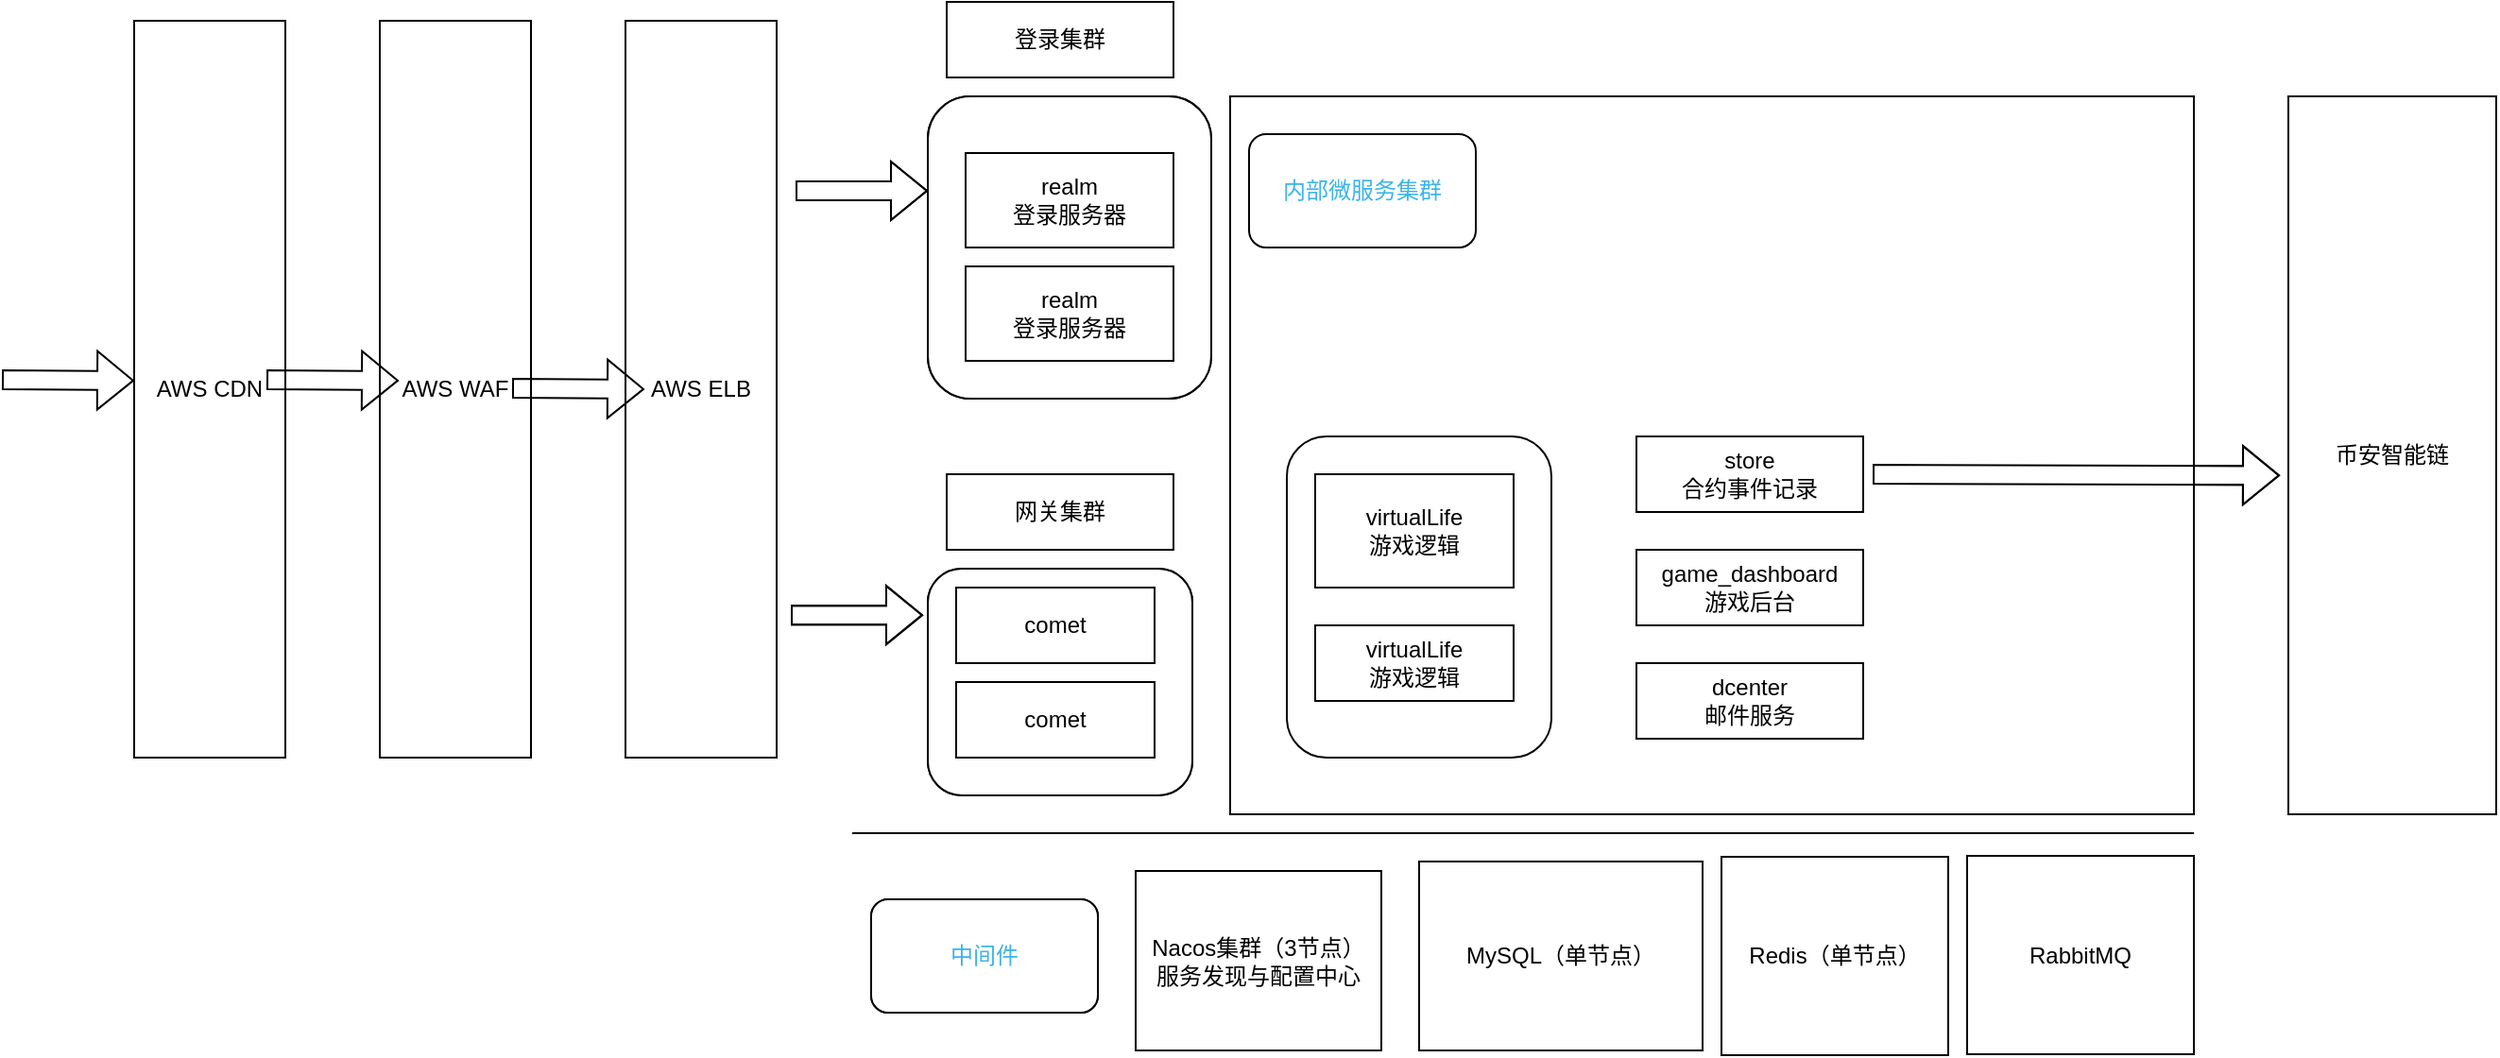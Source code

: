 <mxfile version="21.2.1" type="github">
  <diagram name="第 1 页" id="mnbAo52HXt2Mq754c5h-">
    <mxGraphModel dx="2021" dy="677" grid="1" gridSize="10" guides="1" tooltips="1" connect="1" arrows="1" fold="1" page="1" pageScale="1" pageWidth="827" pageHeight="1169" math="0" shadow="0">
      <root>
        <mxCell id="0" />
        <mxCell id="1" parent="0" />
        <mxCell id="G5Z3E-KPkCmhoGa5PnVb-34" value="" style="rounded=0;whiteSpace=wrap;html=1;" parent="1" vertex="1">
          <mxGeometry x="360" y="130" width="510" height="380" as="geometry" />
        </mxCell>
        <mxCell id="G5Z3E-KPkCmhoGa5PnVb-3" value="" style="rounded=1;whiteSpace=wrap;html=1;" parent="1" vertex="1">
          <mxGeometry x="200" y="130" width="150" height="160" as="geometry" />
        </mxCell>
        <mxCell id="G5Z3E-KPkCmhoGa5PnVb-1" value="realm&lt;br&gt;登录服务器&lt;br&gt;" style="rounded=0;whiteSpace=wrap;html=1;" parent="1" vertex="1">
          <mxGeometry x="220" y="160" width="110" height="50" as="geometry" />
        </mxCell>
        <mxCell id="G5Z3E-KPkCmhoGa5PnVb-2" value="realm&lt;br&gt;登录服务器&lt;br&gt;" style="rounded=0;whiteSpace=wrap;html=1;" parent="1" vertex="1">
          <mxGeometry x="220" y="220" width="110" height="50" as="geometry" />
        </mxCell>
        <mxCell id="G5Z3E-KPkCmhoGa5PnVb-7" value="登录集群" style="rounded=0;whiteSpace=wrap;html=1;" parent="1" vertex="1">
          <mxGeometry x="210" y="80" width="120" height="40" as="geometry" />
        </mxCell>
        <mxCell id="G5Z3E-KPkCmhoGa5PnVb-8" value="" style="rounded=1;whiteSpace=wrap;html=1;" parent="1" vertex="1">
          <mxGeometry x="390" y="310" width="140" height="170" as="geometry" />
        </mxCell>
        <mxCell id="G5Z3E-KPkCmhoGa5PnVb-9" value="virtualLife&lt;br&gt;游戏逻辑" style="rounded=0;whiteSpace=wrap;html=1;" parent="1" vertex="1">
          <mxGeometry x="405" y="330" width="105" height="60" as="geometry" />
        </mxCell>
        <mxCell id="G5Z3E-KPkCmhoGa5PnVb-10" value="virtualLife&lt;br&gt;游戏逻辑" style="rounded=0;whiteSpace=wrap;html=1;" parent="1" vertex="1">
          <mxGeometry x="405" y="410" width="105" height="40" as="geometry" />
        </mxCell>
        <mxCell id="G5Z3E-KPkCmhoGa5PnVb-13" value="Nacos集群（3节点）&lt;br&gt;服务发现与配置中心" style="rounded=0;whiteSpace=wrap;html=1;" parent="1" vertex="1">
          <mxGeometry x="310" y="540" width="130" height="95" as="geometry" />
        </mxCell>
        <mxCell id="G5Z3E-KPkCmhoGa5PnVb-15" value="" style="rounded=1;whiteSpace=wrap;html=1;" parent="1" vertex="1">
          <mxGeometry x="200" y="380" width="140" height="120" as="geometry" />
        </mxCell>
        <mxCell id="G5Z3E-KPkCmhoGa5PnVb-16" value="comet" style="rounded=0;whiteSpace=wrap;html=1;" parent="1" vertex="1">
          <mxGeometry x="215" y="390" width="105" height="40" as="geometry" />
        </mxCell>
        <mxCell id="G5Z3E-KPkCmhoGa5PnVb-17" value="comet" style="rounded=0;whiteSpace=wrap;html=1;" parent="1" vertex="1">
          <mxGeometry x="215" y="440" width="105" height="40" as="geometry" />
        </mxCell>
        <mxCell id="G5Z3E-KPkCmhoGa5PnVb-18" value="网关集群" style="rounded=0;whiteSpace=wrap;html=1;" parent="1" vertex="1">
          <mxGeometry x="210" y="330" width="120" height="40" as="geometry" />
        </mxCell>
        <mxCell id="G5Z3E-KPkCmhoGa5PnVb-19" value="MySQL（单节点）" style="rounded=0;whiteSpace=wrap;html=1;" parent="1" vertex="1">
          <mxGeometry x="460" y="535" width="150" height="100" as="geometry" />
        </mxCell>
        <mxCell id="G5Z3E-KPkCmhoGa5PnVb-20" value="Redis（单节点）" style="rounded=0;whiteSpace=wrap;html=1;" parent="1" vertex="1">
          <mxGeometry x="620" y="532.5" width="120" height="105" as="geometry" />
        </mxCell>
        <mxCell id="G5Z3E-KPkCmhoGa5PnVb-22" value="" style="endArrow=none;html=1;rounded=0;" parent="1" edge="1">
          <mxGeometry width="50" height="50" relative="1" as="geometry">
            <mxPoint x="160" y="520" as="sourcePoint" />
            <mxPoint x="870" y="520" as="targetPoint" />
          </mxGeometry>
        </mxCell>
        <mxCell id="G5Z3E-KPkCmhoGa5PnVb-26" value="" style="shape=flexArrow;endArrow=classic;html=1;rounded=0;" parent="1" edge="1">
          <mxGeometry width="50" height="50" relative="1" as="geometry">
            <mxPoint x="130" y="180" as="sourcePoint" />
            <mxPoint x="200" y="180" as="targetPoint" />
          </mxGeometry>
        </mxCell>
        <mxCell id="G5Z3E-KPkCmhoGa5PnVb-28" value="" style="shape=flexArrow;endArrow=classic;html=1;rounded=0;" parent="1" edge="1">
          <mxGeometry width="50" height="50" relative="1" as="geometry">
            <mxPoint x="127.5" y="404.57" as="sourcePoint" />
            <mxPoint x="197.5" y="404.57" as="targetPoint" />
          </mxGeometry>
        </mxCell>
        <mxCell id="G5Z3E-KPkCmhoGa5PnVb-29" value="RabbitMQ" style="rounded=0;whiteSpace=wrap;html=1;" parent="1" vertex="1">
          <mxGeometry x="750" y="532" width="120" height="105" as="geometry" />
        </mxCell>
        <mxCell id="G5Z3E-KPkCmhoGa5PnVb-35" value="store&lt;br&gt;合约事件记录" style="rounded=0;whiteSpace=wrap;html=1;" parent="1" vertex="1">
          <mxGeometry x="575" y="310" width="120" height="40" as="geometry" />
        </mxCell>
        <mxCell id="G5Z3E-KPkCmhoGa5PnVb-37" value="game_dashboard&lt;br&gt;游戏后台" style="rounded=0;whiteSpace=wrap;html=1;" parent="1" vertex="1">
          <mxGeometry x="575" y="370" width="120" height="40" as="geometry" />
        </mxCell>
        <mxCell id="G5Z3E-KPkCmhoGa5PnVb-38" value="dcenter&lt;br&gt;邮件服务" style="rounded=0;whiteSpace=wrap;html=1;" parent="1" vertex="1">
          <mxGeometry x="575" y="430" width="120" height="40" as="geometry" />
        </mxCell>
        <mxCell id="G5Z3E-KPkCmhoGa5PnVb-39" value="&lt;font color=&quot;#3bb4e8&quot;&gt;内部微服务集群&lt;/font&gt;" style="rounded=1;whiteSpace=wrap;html=1;" parent="1" vertex="1">
          <mxGeometry x="370" y="150" width="120" height="60" as="geometry" />
        </mxCell>
        <mxCell id="G5Z3E-KPkCmhoGa5PnVb-40" value="&lt;font color=&quot;#3bb4e8&quot;&gt;中间件&lt;/font&gt;" style="rounded=1;whiteSpace=wrap;html=1;" parent="1" vertex="1">
          <mxGeometry x="170" y="555" width="120" height="60" as="geometry" />
        </mxCell>
        <mxCell id="G5Z3E-KPkCmhoGa5PnVb-41" value="币安智能链" style="rounded=0;whiteSpace=wrap;html=1;" parent="1" vertex="1">
          <mxGeometry x="920" y="130" width="110" height="380" as="geometry" />
        </mxCell>
        <mxCell id="G5Z3E-KPkCmhoGa5PnVb-43" value="" style="shape=flexArrow;endArrow=classic;html=1;rounded=0;entryX=-0.041;entryY=0.528;entryDx=0;entryDy=0;entryPerimeter=0;" parent="1" target="G5Z3E-KPkCmhoGa5PnVb-41" edge="1">
          <mxGeometry width="50" height="50" relative="1" as="geometry">
            <mxPoint x="700" y="330" as="sourcePoint" />
            <mxPoint x="770" y="330" as="targetPoint" />
          </mxGeometry>
        </mxCell>
        <mxCell id="40k8midxnQUzMX0EVWL1-1" value="" style="rounded=0;whiteSpace=wrap;html=1;" vertex="1" parent="1">
          <mxGeometry x="360" y="130" width="510" height="380" as="geometry" />
        </mxCell>
        <mxCell id="40k8midxnQUzMX0EVWL1-2" value="" style="rounded=1;whiteSpace=wrap;html=1;" vertex="1" parent="1">
          <mxGeometry x="200" y="130" width="150" height="160" as="geometry" />
        </mxCell>
        <mxCell id="40k8midxnQUzMX0EVWL1-3" value="realm&lt;br&gt;登录服务器&lt;br&gt;" style="rounded=0;whiteSpace=wrap;html=1;" vertex="1" parent="1">
          <mxGeometry x="220" y="160" width="110" height="50" as="geometry" />
        </mxCell>
        <mxCell id="40k8midxnQUzMX0EVWL1-4" value="realm&lt;br&gt;登录服务器&lt;br&gt;" style="rounded=0;whiteSpace=wrap;html=1;" vertex="1" parent="1">
          <mxGeometry x="220" y="220" width="110" height="50" as="geometry" />
        </mxCell>
        <mxCell id="40k8midxnQUzMX0EVWL1-5" value="登录集群" style="rounded=0;whiteSpace=wrap;html=1;" vertex="1" parent="1">
          <mxGeometry x="210" y="80" width="120" height="40" as="geometry" />
        </mxCell>
        <mxCell id="40k8midxnQUzMX0EVWL1-6" value="" style="rounded=1;whiteSpace=wrap;html=1;" vertex="1" parent="1">
          <mxGeometry x="390" y="310" width="140" height="170" as="geometry" />
        </mxCell>
        <mxCell id="40k8midxnQUzMX0EVWL1-7" value="virtualLife&lt;br&gt;游戏逻辑" style="rounded=0;whiteSpace=wrap;html=1;" vertex="1" parent="1">
          <mxGeometry x="405" y="330" width="105" height="60" as="geometry" />
        </mxCell>
        <mxCell id="40k8midxnQUzMX0EVWL1-8" value="virtualLife&lt;br&gt;游戏逻辑" style="rounded=0;whiteSpace=wrap;html=1;" vertex="1" parent="1">
          <mxGeometry x="405" y="410" width="105" height="40" as="geometry" />
        </mxCell>
        <mxCell id="40k8midxnQUzMX0EVWL1-9" value="Nacos集群（3节点）&lt;br&gt;服务发现与配置中心" style="rounded=0;whiteSpace=wrap;html=1;" vertex="1" parent="1">
          <mxGeometry x="310" y="540" width="130" height="95" as="geometry" />
        </mxCell>
        <mxCell id="40k8midxnQUzMX0EVWL1-10" value="" style="rounded=1;whiteSpace=wrap;html=1;" vertex="1" parent="1">
          <mxGeometry x="200" y="380" width="140" height="120" as="geometry" />
        </mxCell>
        <mxCell id="40k8midxnQUzMX0EVWL1-11" value="comet" style="rounded=0;whiteSpace=wrap;html=1;" vertex="1" parent="1">
          <mxGeometry x="215" y="390" width="105" height="40" as="geometry" />
        </mxCell>
        <mxCell id="40k8midxnQUzMX0EVWL1-12" value="comet" style="rounded=0;whiteSpace=wrap;html=1;" vertex="1" parent="1">
          <mxGeometry x="215" y="440" width="105" height="40" as="geometry" />
        </mxCell>
        <mxCell id="40k8midxnQUzMX0EVWL1-13" value="网关集群" style="rounded=0;whiteSpace=wrap;html=1;" vertex="1" parent="1">
          <mxGeometry x="210" y="330" width="120" height="40" as="geometry" />
        </mxCell>
        <mxCell id="40k8midxnQUzMX0EVWL1-14" value="MySQL（单节点）" style="rounded=0;whiteSpace=wrap;html=1;" vertex="1" parent="1">
          <mxGeometry x="460" y="535" width="150" height="100" as="geometry" />
        </mxCell>
        <mxCell id="40k8midxnQUzMX0EVWL1-15" value="Redis（单节点）" style="rounded=0;whiteSpace=wrap;html=1;" vertex="1" parent="1">
          <mxGeometry x="620" y="532.5" width="120" height="105" as="geometry" />
        </mxCell>
        <mxCell id="40k8midxnQUzMX0EVWL1-16" value="" style="endArrow=none;html=1;rounded=0;" edge="1" parent="1">
          <mxGeometry width="50" height="50" relative="1" as="geometry">
            <mxPoint x="160" y="520" as="sourcePoint" />
            <mxPoint x="870" y="520" as="targetPoint" />
          </mxGeometry>
        </mxCell>
        <mxCell id="40k8midxnQUzMX0EVWL1-17" value="" style="shape=flexArrow;endArrow=classic;html=1;rounded=0;" edge="1" parent="1">
          <mxGeometry width="50" height="50" relative="1" as="geometry">
            <mxPoint x="-290" y="280" as="sourcePoint" />
            <mxPoint x="-220" y="280.44" as="targetPoint" />
          </mxGeometry>
        </mxCell>
        <mxCell id="40k8midxnQUzMX0EVWL1-18" value="" style="shape=flexArrow;endArrow=classic;html=1;rounded=0;" edge="1" parent="1">
          <mxGeometry width="50" height="50" relative="1" as="geometry">
            <mxPoint x="130" y="180" as="sourcePoint" />
            <mxPoint x="200" y="180" as="targetPoint" />
          </mxGeometry>
        </mxCell>
        <mxCell id="40k8midxnQUzMX0EVWL1-19" value="AWS WAF" style="rounded=0;whiteSpace=wrap;html=1;" vertex="1" parent="1">
          <mxGeometry x="-90" y="90" width="80" height="390" as="geometry" />
        </mxCell>
        <mxCell id="40k8midxnQUzMX0EVWL1-20" value="" style="shape=flexArrow;endArrow=classic;html=1;rounded=0;" edge="1" parent="1">
          <mxGeometry width="50" height="50" relative="1" as="geometry">
            <mxPoint x="127.5" y="404.57" as="sourcePoint" />
            <mxPoint x="197.5" y="404.57" as="targetPoint" />
          </mxGeometry>
        </mxCell>
        <mxCell id="40k8midxnQUzMX0EVWL1-21" value="RabbitMQ" style="rounded=0;whiteSpace=wrap;html=1;" vertex="1" parent="1">
          <mxGeometry x="750" y="532" width="120" height="105" as="geometry" />
        </mxCell>
        <mxCell id="40k8midxnQUzMX0EVWL1-22" value="store&lt;br&gt;合约事件记录" style="rounded=0;whiteSpace=wrap;html=1;" vertex="1" parent="1">
          <mxGeometry x="575" y="310" width="120" height="40" as="geometry" />
        </mxCell>
        <mxCell id="40k8midxnQUzMX0EVWL1-23" value="game_dashboard&lt;br&gt;游戏后台" style="rounded=0;whiteSpace=wrap;html=1;" vertex="1" parent="1">
          <mxGeometry x="575" y="370" width="120" height="40" as="geometry" />
        </mxCell>
        <mxCell id="40k8midxnQUzMX0EVWL1-24" value="dcenter&lt;br&gt;邮件服务" style="rounded=0;whiteSpace=wrap;html=1;" vertex="1" parent="1">
          <mxGeometry x="575" y="430" width="120" height="40" as="geometry" />
        </mxCell>
        <mxCell id="40k8midxnQUzMX0EVWL1-25" value="&lt;font color=&quot;#3bb4e8&quot;&gt;内部微服务集群&lt;/font&gt;" style="rounded=1;whiteSpace=wrap;html=1;" vertex="1" parent="1">
          <mxGeometry x="370" y="150" width="120" height="60" as="geometry" />
        </mxCell>
        <mxCell id="40k8midxnQUzMX0EVWL1-26" value="&lt;font color=&quot;#3bb4e8&quot;&gt;中间件&lt;/font&gt;" style="rounded=1;whiteSpace=wrap;html=1;" vertex="1" parent="1">
          <mxGeometry x="170" y="555" width="120" height="60" as="geometry" />
        </mxCell>
        <mxCell id="40k8midxnQUzMX0EVWL1-27" value="币安智能链" style="rounded=0;whiteSpace=wrap;html=1;" vertex="1" parent="1">
          <mxGeometry x="920" y="130" width="110" height="380" as="geometry" />
        </mxCell>
        <mxCell id="40k8midxnQUzMX0EVWL1-28" value="" style="shape=flexArrow;endArrow=classic;html=1;rounded=0;entryX=-0.041;entryY=0.528;entryDx=0;entryDy=0;entryPerimeter=0;" edge="1" parent="1" target="40k8midxnQUzMX0EVWL1-27">
          <mxGeometry width="50" height="50" relative="1" as="geometry">
            <mxPoint x="700" y="330" as="sourcePoint" />
            <mxPoint x="770" y="330" as="targetPoint" />
          </mxGeometry>
        </mxCell>
        <mxCell id="40k8midxnQUzMX0EVWL1-29" value="AWS ELB" style="rounded=0;whiteSpace=wrap;html=1;" vertex="1" parent="1">
          <mxGeometry x="40" y="90" width="80" height="390" as="geometry" />
        </mxCell>
        <mxCell id="40k8midxnQUzMX0EVWL1-30" value="AWS CDN" style="rounded=0;whiteSpace=wrap;html=1;" vertex="1" parent="1">
          <mxGeometry x="-220" y="90" width="80" height="390" as="geometry" />
        </mxCell>
        <mxCell id="40k8midxnQUzMX0EVWL1-31" value="" style="shape=flexArrow;endArrow=classic;html=1;rounded=0;" edge="1" parent="1">
          <mxGeometry width="50" height="50" relative="1" as="geometry">
            <mxPoint x="-150" y="280" as="sourcePoint" />
            <mxPoint x="-80" y="280.44" as="targetPoint" />
          </mxGeometry>
        </mxCell>
        <mxCell id="40k8midxnQUzMX0EVWL1-32" value="" style="shape=flexArrow;endArrow=classic;html=1;rounded=0;" edge="1" parent="1">
          <mxGeometry width="50" height="50" relative="1" as="geometry">
            <mxPoint x="-20" y="284.5" as="sourcePoint" />
            <mxPoint x="50" y="284.94" as="targetPoint" />
          </mxGeometry>
        </mxCell>
      </root>
    </mxGraphModel>
  </diagram>
</mxfile>
